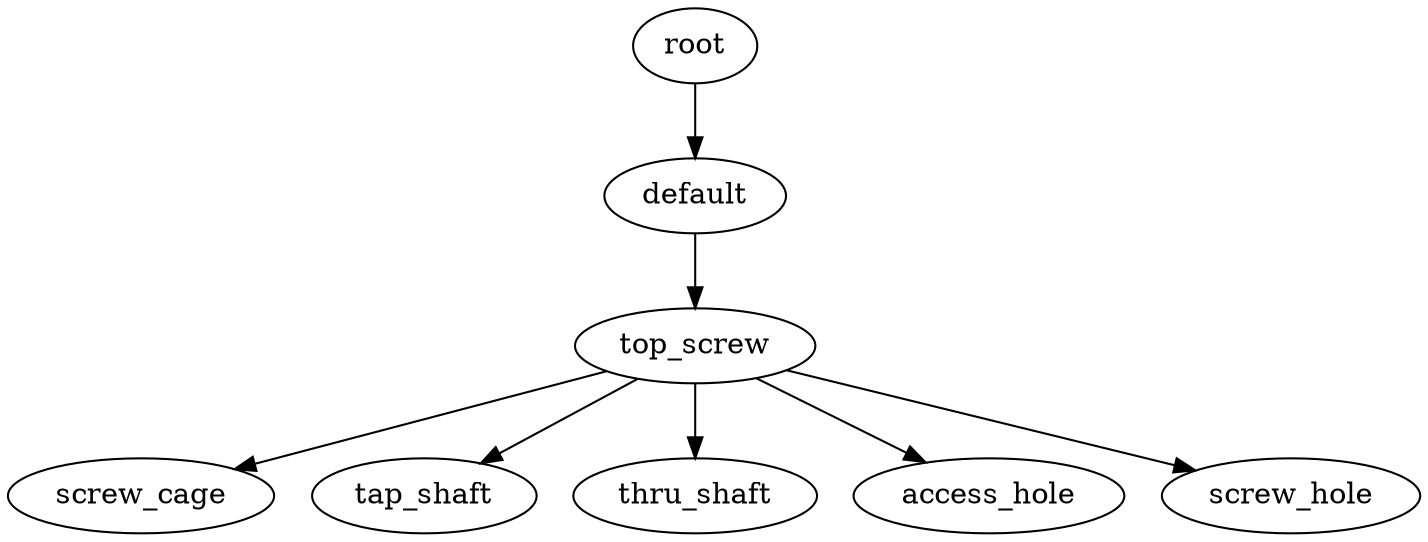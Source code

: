 digraph default {
    root_85 [label="root"];
    default_86 [label="default"];
    top_screw_87 [label="top_screw"];
    screw_cage_88 [label="screw_cage"];
    tap_shaft_89 [label="tap_shaft"];
    thru_shaft_90 [label="thru_shaft"];
    access_hole_91 [label="access_hole"];
    screw_hole_92 [label="screw_hole"];
    root_85 -> default_86;
    default_86 -> top_screw_87;
    top_screw_87 -> screw_cage_88;
    top_screw_87 -> tap_shaft_89;
    top_screw_87 -> thru_shaft_90;
    top_screw_87 -> access_hole_91;
    top_screw_87 -> screw_hole_92;
}
